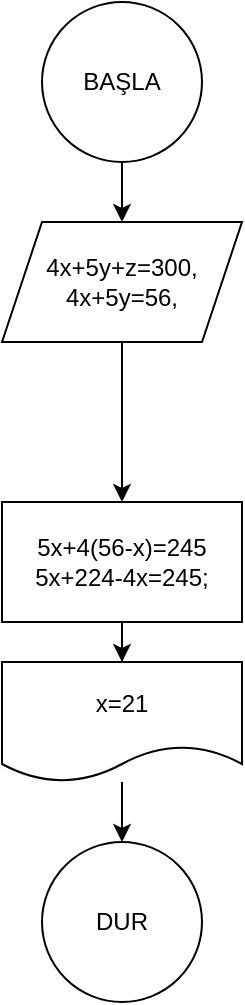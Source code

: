 <mxfile version="15.0.3" type="device"><diagram id="MYEPBSDaykclDwQKeH7C" name="Page-1"><mxGraphModel dx="373" dy="470" grid="1" gridSize="10" guides="1" tooltips="1" connect="1" arrows="1" fold="1" page="1" pageScale="1" pageWidth="827" pageHeight="1169" math="0" shadow="0"><root><mxCell id="0"/><mxCell id="1" parent="0"/><mxCell id="QHknHiuwBLBjegMVhHg1-1" value="DUR" style="ellipse;whiteSpace=wrap;html=1;aspect=fixed;" vertex="1" parent="1"><mxGeometry x="160" y="470" width="80" height="80" as="geometry"/></mxCell><mxCell id="QHknHiuwBLBjegMVhHg1-4" value="" style="edgeStyle=orthogonalEdgeStyle;rounded=0;orthogonalLoop=1;jettySize=auto;html=1;" edge="1" parent="1" source="QHknHiuwBLBjegMVhHg1-2" target="QHknHiuwBLBjegMVhHg1-3"><mxGeometry relative="1" as="geometry"/></mxCell><mxCell id="QHknHiuwBLBjegMVhHg1-2" value="BAŞLA" style="ellipse;whiteSpace=wrap;html=1;aspect=fixed;" vertex="1" parent="1"><mxGeometry x="160" y="50" width="80" height="80" as="geometry"/></mxCell><mxCell id="QHknHiuwBLBjegMVhHg1-6" value="" style="edgeStyle=orthogonalEdgeStyle;rounded=0;orthogonalLoop=1;jettySize=auto;html=1;" edge="1" parent="1" source="QHknHiuwBLBjegMVhHg1-3" target="QHknHiuwBLBjegMVhHg1-5"><mxGeometry relative="1" as="geometry"/></mxCell><mxCell id="QHknHiuwBLBjegMVhHg1-3" value="4x+5y+z=300,&lt;br&gt;4x+5y=56," style="shape=parallelogram;perimeter=parallelogramPerimeter;whiteSpace=wrap;html=1;fixedSize=1;" vertex="1" parent="1"><mxGeometry x="140" y="160" width="120" height="60" as="geometry"/></mxCell><mxCell id="QHknHiuwBLBjegMVhHg1-8" value="" style="edgeStyle=orthogonalEdgeStyle;rounded=0;orthogonalLoop=1;jettySize=auto;html=1;" edge="1" parent="1" source="QHknHiuwBLBjegMVhHg1-5" target="QHknHiuwBLBjegMVhHg1-7"><mxGeometry relative="1" as="geometry"/></mxCell><mxCell id="QHknHiuwBLBjegMVhHg1-5" value="5x+4(56-x)=245&lt;br&gt;5x+224-4x=245;&lt;br&gt;" style="whiteSpace=wrap;html=1;" vertex="1" parent="1"><mxGeometry x="140" y="300" width="120" height="60" as="geometry"/></mxCell><mxCell id="QHknHiuwBLBjegMVhHg1-9" value="" style="edgeStyle=orthogonalEdgeStyle;rounded=0;orthogonalLoop=1;jettySize=auto;html=1;" edge="1" parent="1" source="QHknHiuwBLBjegMVhHg1-7" target="QHknHiuwBLBjegMVhHg1-1"><mxGeometry relative="1" as="geometry"/></mxCell><mxCell id="QHknHiuwBLBjegMVhHg1-7" value="x=21" style="shape=document;whiteSpace=wrap;html=1;boundedLbl=1;" vertex="1" parent="1"><mxGeometry x="140" y="380" width="120" height="60" as="geometry"/></mxCell></root></mxGraphModel></diagram></mxfile>